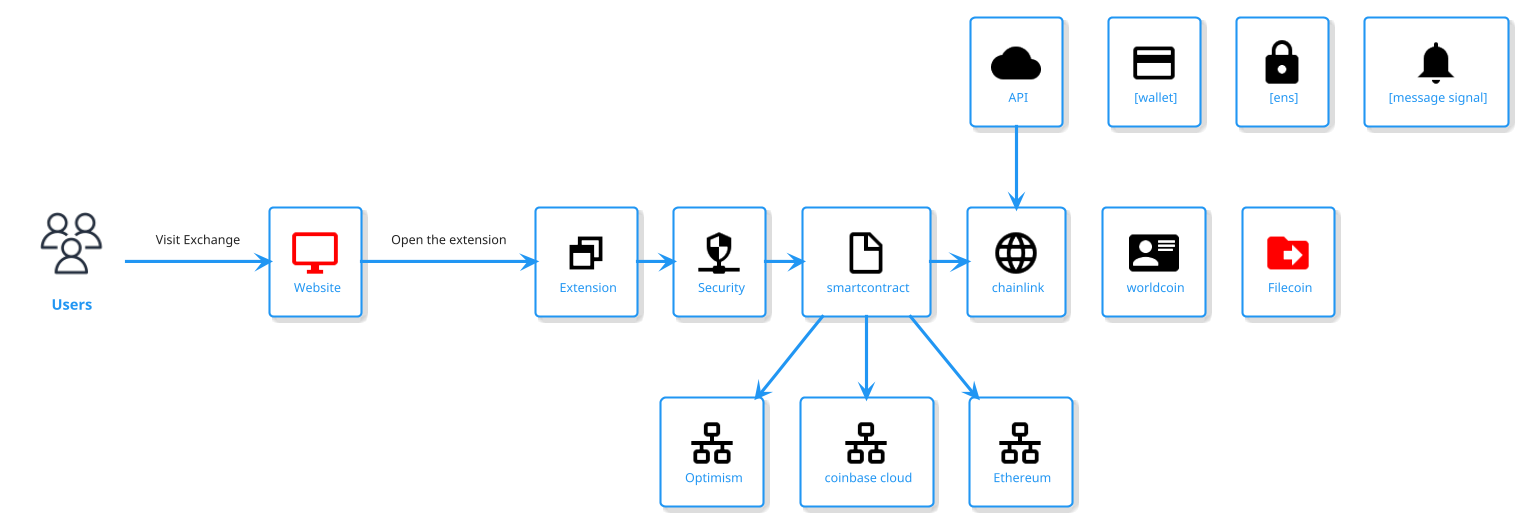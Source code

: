 @startuml
'******************Material*******************
!include <material/common>
' To import the sprite file you DON'T need to place a prefix!
!include <material/folder_move>
!include <material/monitor>
!include <material/window_restore>
!include <material/security_network>
!include <material/file_outline>
!include <material/lan>
!include <material/credit_card>
!include <material/lock>
!include <material/bell>
!include <material/account_card_details>
!include <material/web>
!include <material/cloud>

'********************AWS**********************
!include <awslib/AWSCommon>
!include <awslib/AWSSimplified>
!include <awslib/General/Users>

'*********************Theme********************
!theme materia-outline

'DEFINITIONS
Users(user, "Users", "millions of users")
MA_MONITOR(Red, 1, website, rectangle, "Website")
MA_WINDOW_RESTORE(Black, 1, extension, rectangle, "Extension")
MA_SECURITY_NETWORK(Black, 1, security, rectangle, "Security")
MA_FILE_OUTLINE(Black, 1, smartcontract, rectangle, "smartcontract")
MA_WEB(Black, 1, oracle, rectangle, "chainlink")
MA_CLOUD(Black, 1, api_data, rectangle, "API")
MA_LAN(Black, 1, optimism, rectangle, "Optimism")
MA_LAN(Black, 1, coinbase, rectangle, "coinbase cloud")
MA_LAN(Black, 1, ethereum, rectangle, "Ethereum")
MA_CREDIT_CARD(Black, 1, wallet, rectangle, "[wallet]")
MA_LOCK(Black, 1, auth, rectangle, "[ens]")
MA_BELL(Black, 1, notification, rectangle, "[message signal]")
MA_ACCOUNT_CARD_DETAILS(Black, 1, identity, rectangle, "worldcoin")
MA_FOLDER_MOVE(Red, 1, dir, rectangle, "Filecoin")

'DIAGRAM
user -> website : Visit Exchange
website -> extension : Open the extension
extension -> security
security -> smartcontract
smartcontract -> oracle
api_data --> oracle
smartcontract --> optimism
smartcontract --> ethereum
smartcontract --> coinbase
@enduml